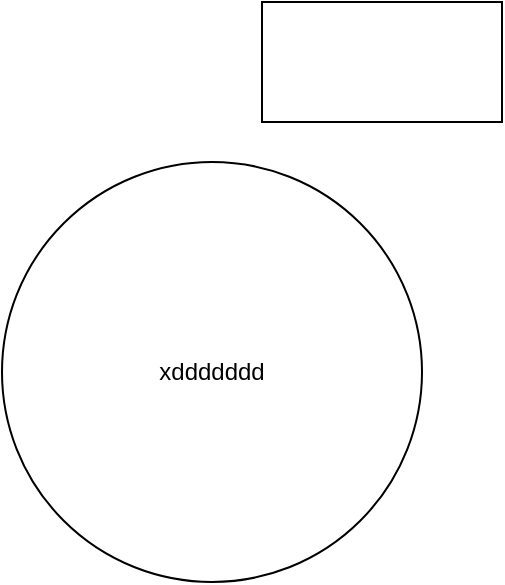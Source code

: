 <mxfile version="13.10.2" type="gitlab">
  <diagram id="ipGFSyqn6LOPKyfGhSGO" name="Page-1">
    <mxGraphModel dx="1422" dy="794" grid="1" gridSize="10" guides="1" tooltips="1" connect="1" arrows="1" fold="1" page="1" pageScale="1" pageWidth="827" pageHeight="1169" math="0" shadow="0">
      <root>
        <mxCell id="0" />
        <mxCell id="1" parent="0" />
        <mxCell id="RjbwH6w95x2qjpFZs5uD-1" value="xddddddd" style="ellipse;whiteSpace=wrap;html=1;aspect=fixed;" parent="1" vertex="1">
          <mxGeometry x="360" y="120" width="210" height="210" as="geometry" />
        </mxCell>
        <mxCell id="VTl3B-END8V468Y0pN28-2" value="" style="rounded=0;whiteSpace=wrap;html=1;" vertex="1" parent="1">
          <mxGeometry x="490" y="40" width="120" height="60" as="geometry" />
        </mxCell>
      </root>
    </mxGraphModel>
  </diagram>
</mxfile>
